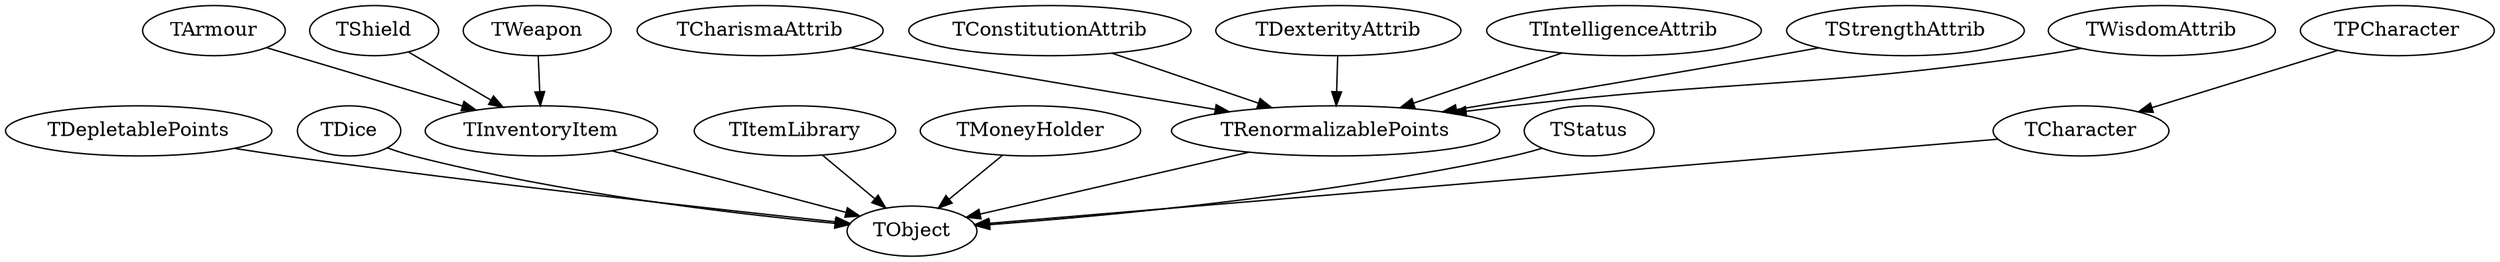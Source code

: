 DiGraph Classes {
  TCharacter -> TObject
  TCharacter [href="uCharacter.TCharacter.html"]
  TPCharacter -> TCharacter
  TPCharacter [href="uPCharacter.TPCharacter.html"]
  TDepletablePoints -> TObject
  TDepletablePoints [href="uDepletablePoints.TDepletablePoints.html"]
  TDice -> TObject
  TDice [href="uDice.TDice.html"]
  TInventoryItem -> TObject
  TInventoryItem [href="uInventoryType.TInventoryItem.html"]
  TArmour -> TInventoryItem
  TArmour [href="uArmour.TArmour.html"]
  TShield -> TInventoryItem
  TShield [href="uArmour.TShield.html"]
  TWeapon -> TInventoryItem
  TWeapon [href="uWeapon.TWeapon.html"]
  TItemLibrary -> TObject
  TItemLibrary [href="uItemLib.TItemLibrary.html"]
  TMoneyHolder -> TObject
  TMoneyHolder [href="uMoneyHolder.TMoneyHolder.html"]
  TRenormalizablePoints -> TObject
  TRenormalizablePoints [href="uRenormalizablePoints.TRenormalizablePoints.html"]
  TCharismaAttrib -> TRenormalizablePoints
  TCharismaAttrib [href="uAttribs.TCharismaAttrib.html"]
  TConstitutionAttrib -> TRenormalizablePoints
  TConstitutionAttrib [href="uAttribs.TConstitutionAttrib.html"]
  TDexterityAttrib -> TRenormalizablePoints
  TDexterityAttrib [href="uAttribs.TDexterityAttrib.html"]
  TIntelligenceAttrib -> TRenormalizablePoints
  TIntelligenceAttrib [href="uAttribs.TIntelligenceAttrib.html"]
  TStrengthAttrib -> TRenormalizablePoints
  TStrengthAttrib [href="uAttribs.TStrengthAttrib.html"]
  TWisdomAttrib -> TRenormalizablePoints
  TWisdomAttrib [href="uAttribs.TWisdomAttrib.html"]
  TStatus -> TObject
  TStatus [href="uStatus.TStatus.html"]
}
